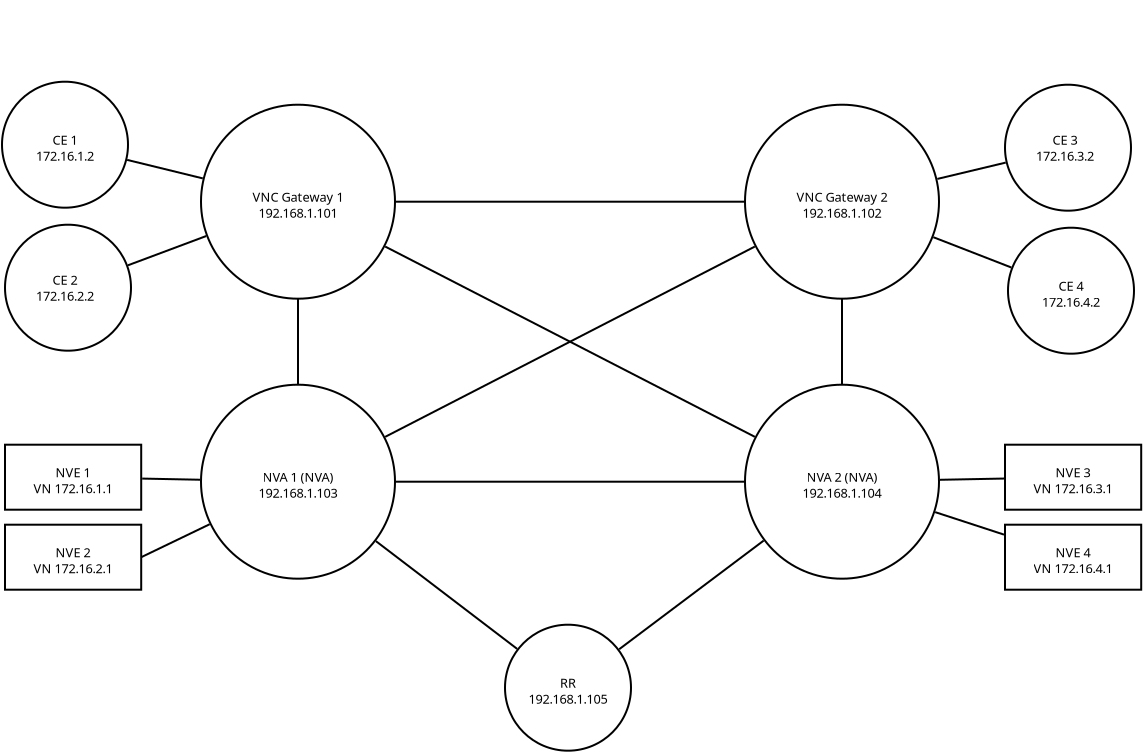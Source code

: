<?xml version="1.0" encoding="UTF-8"?>
<dia:diagram xmlns:dia="http://www.lysator.liu.se/~alla/dia/">
  <dia:layer name="Background" visible="true" active="true">
    <dia:object type="Standard - Text" version="1" id="O0">
      <dia:attribute name="obj_pos">
        <dia:point val="16.55,5.5"/>
      </dia:attribute>
      <dia:attribute name="obj_bb">
        <dia:rectangle val="16.55,4.905;16.55,5.652"/>
      </dia:attribute>
      <dia:attribute name="text">
        <dia:composite type="text">
          <dia:attribute name="string">
            <dia:string>##</dia:string>
          </dia:attribute>
          <dia:attribute name="font">
            <dia:font family="sans" style="0" name="Helvetica"/>
          </dia:attribute>
          <dia:attribute name="height">
            <dia:real val="0.8"/>
          </dia:attribute>
          <dia:attribute name="pos">
            <dia:point val="16.55,5.5"/>
          </dia:attribute>
          <dia:attribute name="color">
            <dia:color val="#000000"/>
          </dia:attribute>
          <dia:attribute name="alignment">
            <dia:enum val="0"/>
          </dia:attribute>
        </dia:composite>
      </dia:attribute>
      <dia:attribute name="valign">
        <dia:enum val="3"/>
      </dia:attribute>
    </dia:object>
    <dia:object type="Standard - Line" version="0" id="O1">
      <dia:attribute name="obj_pos">
        <dia:point val="29.5,14.85"/>
      </dia:attribute>
      <dia:attribute name="obj_bb">
        <dia:rectangle val="29.45,14.8;47.05,14.9"/>
      </dia:attribute>
      <dia:attribute name="conn_endpoints">
        <dia:point val="29.5,14.85"/>
        <dia:point val="47,14.85"/>
      </dia:attribute>
      <dia:attribute name="numcp">
        <dia:int val="1"/>
      </dia:attribute>
      <dia:connections>
        <dia:connection handle="0" to="O31" connection="4"/>
        <dia:connection handle="1" to="O37" connection="3"/>
      </dia:connections>
    </dia:object>
    <dia:object type="Standard - Line" version="0" id="O2">
      <dia:attribute name="obj_pos">
        <dia:point val="29.5,28.85"/>
      </dia:attribute>
      <dia:attribute name="obj_bb">
        <dia:rectangle val="29.45,28.8;47.05,28.9"/>
      </dia:attribute>
      <dia:attribute name="conn_endpoints">
        <dia:point val="29.5,28.85"/>
        <dia:point val="47,28.85"/>
      </dia:attribute>
      <dia:attribute name="numcp">
        <dia:int val="1"/>
      </dia:attribute>
      <dia:connections>
        <dia:connection handle="0" to="O33" connection="4"/>
        <dia:connection handle="1" to="O35" connection="3"/>
      </dia:connections>
    </dia:object>
    <dia:object type="Standard - Line" version="0" id="O3">
      <dia:attribute name="obj_pos">
        <dia:point val="24.65,24"/>
      </dia:attribute>
      <dia:attribute name="obj_bb">
        <dia:rectangle val="24.6,19.65;24.7,24.05"/>
      </dia:attribute>
      <dia:attribute name="conn_endpoints">
        <dia:point val="24.65,24"/>
        <dia:point val="24.65,19.7"/>
      </dia:attribute>
      <dia:attribute name="numcp">
        <dia:int val="1"/>
      </dia:attribute>
      <dia:connections>
        <dia:connection handle="0" to="O33" connection="1"/>
        <dia:connection handle="1" to="O31" connection="6"/>
      </dia:connections>
    </dia:object>
    <dia:object type="Standard - Line" version="0" id="O4">
      <dia:attribute name="obj_pos">
        <dia:point val="51.85,24"/>
      </dia:attribute>
      <dia:attribute name="obj_bb">
        <dia:rectangle val="51.8,19.65;51.9,24.05"/>
      </dia:attribute>
      <dia:attribute name="conn_endpoints">
        <dia:point val="51.85,24"/>
        <dia:point val="51.85,19.7"/>
      </dia:attribute>
      <dia:attribute name="numcp">
        <dia:int val="1"/>
      </dia:attribute>
      <dia:connections>
        <dia:connection handle="0" to="O35" connection="1"/>
        <dia:connection handle="1" to="O37" connection="6"/>
      </dia:connections>
    </dia:object>
    <dia:object type="Standard - Line" version="0" id="O5">
      <dia:attribute name="obj_pos">
        <dia:point val="47.493,26.608"/>
      </dia:attribute>
      <dia:attribute name="obj_bb">
        <dia:rectangle val="28.939,17.025;47.561,26.675"/>
      </dia:attribute>
      <dia:attribute name="conn_endpoints">
        <dia:point val="47.493,26.608"/>
        <dia:point val="29.007,17.092"/>
      </dia:attribute>
      <dia:attribute name="numcp">
        <dia:int val="1"/>
      </dia:attribute>
    </dia:object>
    <dia:object type="Standard - Line" version="0" id="O6">
      <dia:attribute name="obj_pos">
        <dia:point val="29.007,26.608"/>
      </dia:attribute>
      <dia:attribute name="obj_bb">
        <dia:rectangle val="28.939,17.025;47.561,26.675"/>
      </dia:attribute>
      <dia:attribute name="conn_endpoints">
        <dia:point val="29.007,26.608"/>
        <dia:point val="47.493,17.092"/>
      </dia:attribute>
      <dia:attribute name="numcp">
        <dia:int val="1"/>
      </dia:attribute>
    </dia:object>
    <dia:object type="Standard - Line" version="0" id="O7">
      <dia:attribute name="obj_pos">
        <dia:point val="16.859,28.694"/>
      </dia:attribute>
      <dia:attribute name="obj_bb">
        <dia:rectangle val="16.808,28.643;19.803,28.803"/>
      </dia:attribute>
      <dia:attribute name="conn_endpoints">
        <dia:point val="16.859,28.694"/>
        <dia:point val="19.752,28.752"/>
      </dia:attribute>
      <dia:attribute name="numcp">
        <dia:int val="1"/>
      </dia:attribute>
      <dia:connections>
        <dia:connection handle="0" to="O11" connection="8"/>
        <dia:connection handle="1" to="O33" connection="8"/>
      </dia:connections>
    </dia:object>
    <dia:object type="Standard - Line" version="0" id="O8">
      <dia:attribute name="obj_pos">
        <dia:point val="16.81,32.625"/>
      </dia:attribute>
      <dia:attribute name="obj_bb">
        <dia:rectangle val="16.743,30.909;20.302,32.692"/>
      </dia:attribute>
      <dia:attribute name="conn_endpoints">
        <dia:point val="16.81,32.625"/>
        <dia:point val="20.235,30.976"/>
      </dia:attribute>
      <dia:attribute name="numcp">
        <dia:int val="1"/>
      </dia:attribute>
      <dia:connections>
        <dia:connection handle="0" to="O13" connection="4"/>
        <dia:connection handle="1" to="O33" connection="8"/>
      </dia:connections>
    </dia:object>
    <dia:object type="Standard - Line" version="0" id="O9">
      <dia:attribute name="obj_pos">
        <dia:point val="59.951,31.497"/>
      </dia:attribute>
      <dia:attribute name="obj_bb">
        <dia:rectangle val="56.445,30.309;60.014,31.559"/>
      </dia:attribute>
      <dia:attribute name="conn_endpoints">
        <dia:point val="59.951,31.497"/>
        <dia:point val="56.508,30.372"/>
      </dia:attribute>
      <dia:attribute name="numcp">
        <dia:int val="1"/>
      </dia:attribute>
      <dia:connections>
        <dia:connection handle="0" to="O17" connection="8"/>
        <dia:connection handle="1" to="O35" connection="8"/>
      </dia:connections>
    </dia:object>
    <dia:object type="Standard - Line" version="0" id="O10">
      <dia:attribute name="obj_pos">
        <dia:point val="59.951,28.692"/>
      </dia:attribute>
      <dia:attribute name="obj_bb">
        <dia:rectangle val="56.698,28.641;60.002,28.806"/>
      </dia:attribute>
      <dia:attribute name="conn_endpoints">
        <dia:point val="59.951,28.692"/>
        <dia:point val="56.749,28.755"/>
      </dia:attribute>
      <dia:attribute name="numcp">
        <dia:int val="1"/>
      </dia:attribute>
      <dia:connections>
        <dia:connection handle="0" to="O15" connection="8"/>
        <dia:connection handle="1" to="O35" connection="8"/>
      </dia:connections>
    </dia:object>
    <dia:object type="Standard - Box" version="0" id="O11">
      <dia:attribute name="obj_pos">
        <dia:point val="10,27"/>
      </dia:attribute>
      <dia:attribute name="obj_bb">
        <dia:rectangle val="9.95,26.95;16.86,30.3"/>
      </dia:attribute>
      <dia:attribute name="elem_corner">
        <dia:point val="10,27"/>
      </dia:attribute>
      <dia:attribute name="elem_width">
        <dia:real val="6.81"/>
      </dia:attribute>
      <dia:attribute name="elem_height">
        <dia:real val="3.25"/>
      </dia:attribute>
      <dia:attribute name="show_background">
        <dia:boolean val="true"/>
      </dia:attribute>
    </dia:object>
    <dia:object type="Standard - Text" version="1" id="O12">
      <dia:attribute name="obj_pos">
        <dia:point val="13.405,28.625"/>
      </dia:attribute>
      <dia:attribute name="obj_bb">
        <dia:rectangle val="11.186,28.03;15.624,29.578"/>
      </dia:attribute>
      <dia:attribute name="text">
        <dia:composite type="text">
          <dia:attribute name="string">
            <dia:string>#NVE 1
VN 172.16.1.1#</dia:string>
          </dia:attribute>
          <dia:attribute name="font">
            <dia:font family="sans" style="0" name="Helvetica"/>
          </dia:attribute>
          <dia:attribute name="height">
            <dia:real val="0.8"/>
          </dia:attribute>
          <dia:attribute name="pos">
            <dia:point val="13.405,28.625"/>
          </dia:attribute>
          <dia:attribute name="color">
            <dia:color val="#000000"/>
          </dia:attribute>
          <dia:attribute name="alignment">
            <dia:enum val="1"/>
          </dia:attribute>
        </dia:composite>
      </dia:attribute>
      <dia:attribute name="valign">
        <dia:enum val="3"/>
      </dia:attribute>
      <dia:connections>
        <dia:connection handle="0" to="O11" connection="8"/>
      </dia:connections>
    </dia:object>
    <dia:group>
      <dia:object type="Standard - Box" version="0" id="O13">
        <dia:attribute name="obj_pos">
          <dia:point val="10,31"/>
        </dia:attribute>
        <dia:attribute name="obj_bb">
          <dia:rectangle val="9.95,30.95;16.86,34.3"/>
        </dia:attribute>
        <dia:attribute name="elem_corner">
          <dia:point val="10,31"/>
        </dia:attribute>
        <dia:attribute name="elem_width">
          <dia:real val="6.81"/>
        </dia:attribute>
        <dia:attribute name="elem_height">
          <dia:real val="3.25"/>
        </dia:attribute>
        <dia:attribute name="show_background">
          <dia:boolean val="true"/>
        </dia:attribute>
      </dia:object>
      <dia:object type="Standard - Text" version="1" id="O14">
        <dia:attribute name="obj_pos">
          <dia:point val="13.405,32.625"/>
        </dia:attribute>
        <dia:attribute name="obj_bb">
          <dia:rectangle val="11.186,32.03;15.624,33.578"/>
        </dia:attribute>
        <dia:attribute name="text">
          <dia:composite type="text">
            <dia:attribute name="string">
              <dia:string>#NVE 2
VN 172.16.2.1#</dia:string>
            </dia:attribute>
            <dia:attribute name="font">
              <dia:font family="sans" style="0" name="Helvetica"/>
            </dia:attribute>
            <dia:attribute name="height">
              <dia:real val="0.8"/>
            </dia:attribute>
            <dia:attribute name="pos">
              <dia:point val="13.405,32.625"/>
            </dia:attribute>
            <dia:attribute name="color">
              <dia:color val="#000000"/>
            </dia:attribute>
            <dia:attribute name="alignment">
              <dia:enum val="1"/>
            </dia:attribute>
          </dia:composite>
        </dia:attribute>
        <dia:attribute name="valign">
          <dia:enum val="3"/>
        </dia:attribute>
        <dia:connections>
          <dia:connection handle="0" to="O13" connection="8"/>
        </dia:connections>
      </dia:object>
    </dia:group>
    <dia:group>
      <dia:object type="Standard - Box" version="0" id="O15">
        <dia:attribute name="obj_pos">
          <dia:point val="60,27"/>
        </dia:attribute>
        <dia:attribute name="obj_bb">
          <dia:rectangle val="59.95,26.95;66.86,30.3"/>
        </dia:attribute>
        <dia:attribute name="elem_corner">
          <dia:point val="60,27"/>
        </dia:attribute>
        <dia:attribute name="elem_width">
          <dia:real val="6.81"/>
        </dia:attribute>
        <dia:attribute name="elem_height">
          <dia:real val="3.25"/>
        </dia:attribute>
        <dia:attribute name="show_background">
          <dia:boolean val="true"/>
        </dia:attribute>
      </dia:object>
      <dia:object type="Standard - Text" version="1" id="O16">
        <dia:attribute name="obj_pos">
          <dia:point val="63.405,28.625"/>
        </dia:attribute>
        <dia:attribute name="obj_bb">
          <dia:rectangle val="61.186,28.03;65.624,29.578"/>
        </dia:attribute>
        <dia:attribute name="text">
          <dia:composite type="text">
            <dia:attribute name="string">
              <dia:string>#NVE 3
VN 172.16.3.1#</dia:string>
            </dia:attribute>
            <dia:attribute name="font">
              <dia:font family="sans" style="0" name="Helvetica"/>
            </dia:attribute>
            <dia:attribute name="height">
              <dia:real val="0.8"/>
            </dia:attribute>
            <dia:attribute name="pos">
              <dia:point val="63.405,28.625"/>
            </dia:attribute>
            <dia:attribute name="color">
              <dia:color val="#000000"/>
            </dia:attribute>
            <dia:attribute name="alignment">
              <dia:enum val="1"/>
            </dia:attribute>
          </dia:composite>
        </dia:attribute>
        <dia:attribute name="valign">
          <dia:enum val="3"/>
        </dia:attribute>
        <dia:connections>
          <dia:connection handle="0" to="O15" connection="8"/>
        </dia:connections>
      </dia:object>
    </dia:group>
    <dia:group>
      <dia:object type="Standard - Box" version="0" id="O17">
        <dia:attribute name="obj_pos">
          <dia:point val="60,31"/>
        </dia:attribute>
        <dia:attribute name="obj_bb">
          <dia:rectangle val="59.95,30.95;66.86,34.3"/>
        </dia:attribute>
        <dia:attribute name="elem_corner">
          <dia:point val="60,31"/>
        </dia:attribute>
        <dia:attribute name="elem_width">
          <dia:real val="6.81"/>
        </dia:attribute>
        <dia:attribute name="elem_height">
          <dia:real val="3.25"/>
        </dia:attribute>
        <dia:attribute name="show_background">
          <dia:boolean val="true"/>
        </dia:attribute>
      </dia:object>
      <dia:object type="Standard - Text" version="1" id="O18">
        <dia:attribute name="obj_pos">
          <dia:point val="63.405,32.625"/>
        </dia:attribute>
        <dia:attribute name="obj_bb">
          <dia:rectangle val="61.186,32.03;65.624,33.578"/>
        </dia:attribute>
        <dia:attribute name="text">
          <dia:composite type="text">
            <dia:attribute name="string">
              <dia:string>#NVE 4
VN 172.16.4.1#</dia:string>
            </dia:attribute>
            <dia:attribute name="font">
              <dia:font family="sans" style="0" name="Helvetica"/>
            </dia:attribute>
            <dia:attribute name="height">
              <dia:real val="0.8"/>
            </dia:attribute>
            <dia:attribute name="pos">
              <dia:point val="63.405,32.625"/>
            </dia:attribute>
            <dia:attribute name="color">
              <dia:color val="#000000"/>
            </dia:attribute>
            <dia:attribute name="alignment">
              <dia:enum val="1"/>
            </dia:attribute>
          </dia:composite>
        </dia:attribute>
        <dia:attribute name="valign">
          <dia:enum val="3"/>
        </dia:attribute>
        <dia:connections>
          <dia:connection handle="0" to="O17" connection="8"/>
        </dia:connections>
      </dia:object>
    </dia:group>
    <dia:object type="Standard - Line" version="0" id="O19">
      <dia:attribute name="obj_pos">
        <dia:point val="16.107,12.76"/>
      </dia:attribute>
      <dia:attribute name="obj_bb">
        <dia:rectangle val="16.047,12.7;19.951,13.746"/>
      </dia:attribute>
      <dia:attribute name="conn_endpoints">
        <dia:point val="16.107,12.76"/>
        <dia:point val="19.891,13.686"/>
      </dia:attribute>
      <dia:attribute name="numcp">
        <dia:int val="1"/>
      </dia:attribute>
      <dia:connections>
        <dia:connection handle="0" to="O23" connection="8"/>
        <dia:connection handle="1" to="O31" connection="8"/>
      </dia:connections>
    </dia:object>
    <dia:object type="Standard - Line" version="0" id="O20">
      <dia:attribute name="obj_pos">
        <dia:point val="16.148,18.029"/>
      </dia:attribute>
      <dia:attribute name="obj_bb">
        <dia:rectangle val="16.083,16.502;20.125,18.093"/>
      </dia:attribute>
      <dia:attribute name="conn_endpoints">
        <dia:point val="16.148,18.029"/>
        <dia:point val="20.061,16.566"/>
      </dia:attribute>
      <dia:attribute name="numcp">
        <dia:int val="1"/>
      </dia:attribute>
      <dia:connections>
        <dia:connection handle="0" to="O25" connection="8"/>
        <dia:connection handle="1" to="O31" connection="8"/>
      </dia:connections>
    </dia:object>
    <dia:object type="Standard - Line" version="0" id="O21">
      <dia:attribute name="obj_pos">
        <dia:point val="60.037,12.894"/>
      </dia:attribute>
      <dia:attribute name="obj_bb">
        <dia:rectangle val="56.556,12.834;60.098,13.771"/>
      </dia:attribute>
      <dia:attribute name="conn_endpoints">
        <dia:point val="60.037,12.894"/>
        <dia:point val="56.616,13.711"/>
      </dia:attribute>
      <dia:attribute name="numcp">
        <dia:int val="1"/>
      </dia:attribute>
      <dia:connections>
        <dia:connection handle="0" to="O27" connection="8"/>
        <dia:connection handle="1" to="O37" connection="8"/>
      </dia:connections>
    </dia:object>
    <dia:object type="Standard - Line" version="0" id="O22">
      <dia:attribute name="obj_pos">
        <dia:point val="60.319,18.141"/>
      </dia:attribute>
      <dia:attribute name="obj_bb">
        <dia:rectangle val="56.35,16.559;60.383,18.206"/>
      </dia:attribute>
      <dia:attribute name="conn_endpoints">
        <dia:point val="60.319,18.141"/>
        <dia:point val="56.415,16.624"/>
      </dia:attribute>
      <dia:attribute name="numcp">
        <dia:int val="1"/>
      </dia:attribute>
      <dia:connections>
        <dia:connection handle="0" to="O29" connection="8"/>
        <dia:connection handle="1" to="O37" connection="8"/>
      </dia:connections>
    </dia:object>
    <dia:group>
      <dia:object type="Standard - Ellipse" version="0" id="O23">
        <dia:attribute name="obj_pos">
          <dia:point val="9.85,8.85"/>
        </dia:attribute>
        <dia:attribute name="obj_bb">
          <dia:rectangle val="9.8,8.8;16.2,15.2"/>
        </dia:attribute>
        <dia:attribute name="elem_corner">
          <dia:point val="9.85,8.85"/>
        </dia:attribute>
        <dia:attribute name="elem_width">
          <dia:real val="6.3"/>
        </dia:attribute>
        <dia:attribute name="elem_height">
          <dia:real val="6.3"/>
        </dia:attribute>
        <dia:attribute name="aspect">
          <dia:enum val="2"/>
        </dia:attribute>
      </dia:object>
      <dia:object type="Standard - Text" version="1" id="O24">
        <dia:attribute name="obj_pos">
          <dia:point val="13,12"/>
        </dia:attribute>
        <dia:attribute name="obj_bb">
          <dia:rectangle val="11.27,11.405;14.73,12.953"/>
        </dia:attribute>
        <dia:attribute name="text">
          <dia:composite type="text">
            <dia:attribute name="string">
              <dia:string>#CE 1
172.16.1.2#</dia:string>
            </dia:attribute>
            <dia:attribute name="font">
              <dia:font family="sans" style="0" name="Helvetica"/>
            </dia:attribute>
            <dia:attribute name="height">
              <dia:real val="0.8"/>
            </dia:attribute>
            <dia:attribute name="pos">
              <dia:point val="13,12"/>
            </dia:attribute>
            <dia:attribute name="color">
              <dia:color val="#000000"/>
            </dia:attribute>
            <dia:attribute name="alignment">
              <dia:enum val="1"/>
            </dia:attribute>
          </dia:composite>
        </dia:attribute>
        <dia:attribute name="valign">
          <dia:enum val="3"/>
        </dia:attribute>
        <dia:connections>
          <dia:connection handle="0" to="O23" connection="8"/>
        </dia:connections>
      </dia:object>
    </dia:group>
    <dia:group>
      <dia:object type="Standard - Ellipse" version="0" id="O25">
        <dia:attribute name="obj_pos">
          <dia:point val="10,16"/>
        </dia:attribute>
        <dia:attribute name="obj_bb">
          <dia:rectangle val="9.95,15.95;16.35,22.35"/>
        </dia:attribute>
        <dia:attribute name="elem_corner">
          <dia:point val="10,16"/>
        </dia:attribute>
        <dia:attribute name="elem_width">
          <dia:real val="6.3"/>
        </dia:attribute>
        <dia:attribute name="elem_height">
          <dia:real val="6.3"/>
        </dia:attribute>
        <dia:attribute name="aspect">
          <dia:enum val="2"/>
        </dia:attribute>
      </dia:object>
      <dia:object type="Standard - Text" version="1" id="O26">
        <dia:attribute name="obj_pos">
          <dia:point val="13,19"/>
        </dia:attribute>
        <dia:attribute name="obj_bb">
          <dia:rectangle val="11.27,18.405;14.73,19.953"/>
        </dia:attribute>
        <dia:attribute name="text">
          <dia:composite type="text">
            <dia:attribute name="string">
              <dia:string>#CE 2
172.16.2.2#</dia:string>
            </dia:attribute>
            <dia:attribute name="font">
              <dia:font family="sans" style="0" name="Helvetica"/>
            </dia:attribute>
            <dia:attribute name="height">
              <dia:real val="0.8"/>
            </dia:attribute>
            <dia:attribute name="pos">
              <dia:point val="13,19"/>
            </dia:attribute>
            <dia:attribute name="color">
              <dia:color val="#000000"/>
            </dia:attribute>
            <dia:attribute name="alignment">
              <dia:enum val="1"/>
            </dia:attribute>
          </dia:composite>
        </dia:attribute>
        <dia:attribute name="valign">
          <dia:enum val="3"/>
        </dia:attribute>
      </dia:object>
    </dia:group>
    <dia:group>
      <dia:object type="Standard - Ellipse" version="0" id="O27">
        <dia:attribute name="obj_pos">
          <dia:point val="60,9"/>
        </dia:attribute>
        <dia:attribute name="obj_bb">
          <dia:rectangle val="59.95,8.95;66.35,15.35"/>
        </dia:attribute>
        <dia:attribute name="elem_corner">
          <dia:point val="60,9"/>
        </dia:attribute>
        <dia:attribute name="elem_width">
          <dia:real val="6.3"/>
        </dia:attribute>
        <dia:attribute name="elem_height">
          <dia:real val="6.3"/>
        </dia:attribute>
        <dia:attribute name="aspect">
          <dia:enum val="2"/>
        </dia:attribute>
      </dia:object>
      <dia:object type="Standard - Text" version="1" id="O28">
        <dia:attribute name="obj_pos">
          <dia:point val="63,12"/>
        </dia:attribute>
        <dia:attribute name="obj_bb">
          <dia:rectangle val="61.27,11.405;64.73,12.953"/>
        </dia:attribute>
        <dia:attribute name="text">
          <dia:composite type="text">
            <dia:attribute name="string">
              <dia:string>#CE 3
172.16.3.2#</dia:string>
            </dia:attribute>
            <dia:attribute name="font">
              <dia:font family="sans" style="0" name="Helvetica"/>
            </dia:attribute>
            <dia:attribute name="height">
              <dia:real val="0.8"/>
            </dia:attribute>
            <dia:attribute name="pos">
              <dia:point val="63,12"/>
            </dia:attribute>
            <dia:attribute name="color">
              <dia:color val="#000000"/>
            </dia:attribute>
            <dia:attribute name="alignment">
              <dia:enum val="1"/>
            </dia:attribute>
          </dia:composite>
        </dia:attribute>
        <dia:attribute name="valign">
          <dia:enum val="3"/>
        </dia:attribute>
      </dia:object>
    </dia:group>
    <dia:group>
      <dia:object type="Standard - Ellipse" version="0" id="O29">
        <dia:attribute name="obj_pos">
          <dia:point val="60.15,16.15"/>
        </dia:attribute>
        <dia:attribute name="obj_bb">
          <dia:rectangle val="60.1,16.1;66.5,22.5"/>
        </dia:attribute>
        <dia:attribute name="elem_corner">
          <dia:point val="60.15,16.15"/>
        </dia:attribute>
        <dia:attribute name="elem_width">
          <dia:real val="6.3"/>
        </dia:attribute>
        <dia:attribute name="elem_height">
          <dia:real val="6.3"/>
        </dia:attribute>
        <dia:attribute name="aspect">
          <dia:enum val="2"/>
        </dia:attribute>
      </dia:object>
      <dia:object type="Standard - Text" version="1" id="O30">
        <dia:attribute name="obj_pos">
          <dia:point val="63.3,19.3"/>
        </dia:attribute>
        <dia:attribute name="obj_bb">
          <dia:rectangle val="61.57,18.705;65.03,20.253"/>
        </dia:attribute>
        <dia:attribute name="text">
          <dia:composite type="text">
            <dia:attribute name="string">
              <dia:string>#CE 4
172.16.4.2#</dia:string>
            </dia:attribute>
            <dia:attribute name="font">
              <dia:font family="sans" style="0" name="Helvetica"/>
            </dia:attribute>
            <dia:attribute name="height">
              <dia:real val="0.8"/>
            </dia:attribute>
            <dia:attribute name="pos">
              <dia:point val="63.3,19.3"/>
            </dia:attribute>
            <dia:attribute name="color">
              <dia:color val="#000000"/>
            </dia:attribute>
            <dia:attribute name="alignment">
              <dia:enum val="1"/>
            </dia:attribute>
          </dia:composite>
        </dia:attribute>
        <dia:attribute name="valign">
          <dia:enum val="3"/>
        </dia:attribute>
        <dia:connections>
          <dia:connection handle="0" to="O29" connection="8"/>
        </dia:connections>
      </dia:object>
    </dia:group>
    <dia:group>
      <dia:object type="Standard - Ellipse" version="0" id="O31">
        <dia:attribute name="obj_pos">
          <dia:point val="19.8,10"/>
        </dia:attribute>
        <dia:attribute name="obj_bb">
          <dia:rectangle val="19.75,9.95;29.55,19.75"/>
        </dia:attribute>
        <dia:attribute name="elem_corner">
          <dia:point val="19.8,10"/>
        </dia:attribute>
        <dia:attribute name="elem_width">
          <dia:real val="9.7"/>
        </dia:attribute>
        <dia:attribute name="elem_height">
          <dia:real val="9.7"/>
        </dia:attribute>
        <dia:attribute name="aspect">
          <dia:enum val="2"/>
        </dia:attribute>
      </dia:object>
      <dia:object type="Standard - Text" version="1" id="O32">
        <dia:attribute name="obj_pos">
          <dia:point val="24.65,14.85"/>
        </dia:attribute>
        <dia:attribute name="obj_bb">
          <dia:rectangle val="22.15,14.255;27.15,15.803"/>
        </dia:attribute>
        <dia:attribute name="text">
          <dia:composite type="text">
            <dia:attribute name="string">
              <dia:string>#VNC Gateway 1
192.168.1.101#</dia:string>
            </dia:attribute>
            <dia:attribute name="font">
              <dia:font family="sans" style="0" name="Helvetica"/>
            </dia:attribute>
            <dia:attribute name="height">
              <dia:real val="0.8"/>
            </dia:attribute>
            <dia:attribute name="pos">
              <dia:point val="24.65,14.85"/>
            </dia:attribute>
            <dia:attribute name="color">
              <dia:color val="#000000"/>
            </dia:attribute>
            <dia:attribute name="alignment">
              <dia:enum val="1"/>
            </dia:attribute>
          </dia:composite>
        </dia:attribute>
        <dia:attribute name="valign">
          <dia:enum val="3"/>
        </dia:attribute>
        <dia:connections>
          <dia:connection handle="0" to="O31" connection="8"/>
        </dia:connections>
      </dia:object>
    </dia:group>
    <dia:group>
      <dia:object type="Standard - Ellipse" version="0" id="O33">
        <dia:attribute name="obj_pos">
          <dia:point val="19.8,24"/>
        </dia:attribute>
        <dia:attribute name="obj_bb">
          <dia:rectangle val="19.75,23.95;29.55,33.75"/>
        </dia:attribute>
        <dia:attribute name="elem_corner">
          <dia:point val="19.8,24"/>
        </dia:attribute>
        <dia:attribute name="elem_width">
          <dia:real val="9.7"/>
        </dia:attribute>
        <dia:attribute name="elem_height">
          <dia:real val="9.7"/>
        </dia:attribute>
        <dia:attribute name="aspect">
          <dia:enum val="2"/>
        </dia:attribute>
      </dia:object>
      <dia:object type="Standard - Text" version="1" id="O34">
        <dia:attribute name="obj_pos">
          <dia:point val="24.65,28.85"/>
        </dia:attribute>
        <dia:attribute name="obj_bb">
          <dia:rectangle val="21.464,28.255;27.836,29.802"/>
        </dia:attribute>
        <dia:attribute name="text">
          <dia:composite type="text">
            <dia:attribute name="string">
              <dia:string>#NVA 1 (NVA)
192.168.1.103#</dia:string>
            </dia:attribute>
            <dia:attribute name="font">
              <dia:font family="sans" style="0" name="Helvetica"/>
            </dia:attribute>
            <dia:attribute name="height">
              <dia:real val="0.8"/>
            </dia:attribute>
            <dia:attribute name="pos">
              <dia:point val="24.65,28.85"/>
            </dia:attribute>
            <dia:attribute name="color">
              <dia:color val="#000000"/>
            </dia:attribute>
            <dia:attribute name="alignment">
              <dia:enum val="1"/>
            </dia:attribute>
          </dia:composite>
        </dia:attribute>
        <dia:attribute name="valign">
          <dia:enum val="3"/>
        </dia:attribute>
        <dia:connections>
          <dia:connection handle="0" to="O33" connection="8"/>
        </dia:connections>
      </dia:object>
    </dia:group>
    <dia:group>
      <dia:object type="Standard - Ellipse" version="0" id="O35">
        <dia:attribute name="obj_pos">
          <dia:point val="47,24"/>
        </dia:attribute>
        <dia:attribute name="obj_bb">
          <dia:rectangle val="46.95,23.95;56.75,33.75"/>
        </dia:attribute>
        <dia:attribute name="elem_corner">
          <dia:point val="47,24"/>
        </dia:attribute>
        <dia:attribute name="elem_width">
          <dia:real val="9.7"/>
        </dia:attribute>
        <dia:attribute name="elem_height">
          <dia:real val="9.7"/>
        </dia:attribute>
        <dia:attribute name="aspect">
          <dia:enum val="2"/>
        </dia:attribute>
      </dia:object>
      <dia:object type="Standard - Text" version="1" id="O36">
        <dia:attribute name="obj_pos">
          <dia:point val="51.85,28.85"/>
        </dia:attribute>
        <dia:attribute name="obj_bb">
          <dia:rectangle val="48.664,28.255;55.036,29.802"/>
        </dia:attribute>
        <dia:attribute name="text">
          <dia:composite type="text">
            <dia:attribute name="string">
              <dia:string>#NVA 2 (NVA)
192.168.1.104#</dia:string>
            </dia:attribute>
            <dia:attribute name="font">
              <dia:font family="sans" style="0" name="Helvetica"/>
            </dia:attribute>
            <dia:attribute name="height">
              <dia:real val="0.8"/>
            </dia:attribute>
            <dia:attribute name="pos">
              <dia:point val="51.85,28.85"/>
            </dia:attribute>
            <dia:attribute name="color">
              <dia:color val="#000000"/>
            </dia:attribute>
            <dia:attribute name="alignment">
              <dia:enum val="1"/>
            </dia:attribute>
          </dia:composite>
        </dia:attribute>
        <dia:attribute name="valign">
          <dia:enum val="3"/>
        </dia:attribute>
        <dia:connections>
          <dia:connection handle="0" to="O35" connection="8"/>
        </dia:connections>
      </dia:object>
    </dia:group>
    <dia:group>
      <dia:object type="Standard - Ellipse" version="0" id="O37">
        <dia:attribute name="obj_pos">
          <dia:point val="47,10"/>
        </dia:attribute>
        <dia:attribute name="obj_bb">
          <dia:rectangle val="46.95,9.95;56.75,19.75"/>
        </dia:attribute>
        <dia:attribute name="elem_corner">
          <dia:point val="47,10"/>
        </dia:attribute>
        <dia:attribute name="elem_width">
          <dia:real val="9.7"/>
        </dia:attribute>
        <dia:attribute name="elem_height">
          <dia:real val="9.7"/>
        </dia:attribute>
        <dia:attribute name="aspect">
          <dia:enum val="2"/>
        </dia:attribute>
      </dia:object>
      <dia:object type="Standard - Text" version="1" id="O38">
        <dia:attribute name="obj_pos">
          <dia:point val="51.85,14.85"/>
        </dia:attribute>
        <dia:attribute name="obj_bb">
          <dia:rectangle val="49.35,14.255;54.35,15.803"/>
        </dia:attribute>
        <dia:attribute name="text">
          <dia:composite type="text">
            <dia:attribute name="string">
              <dia:string>#VNC Gateway 2
192.168.1.102#</dia:string>
            </dia:attribute>
            <dia:attribute name="font">
              <dia:font family="sans" style="0" name="Helvetica"/>
            </dia:attribute>
            <dia:attribute name="height">
              <dia:real val="0.8"/>
            </dia:attribute>
            <dia:attribute name="pos">
              <dia:point val="51.85,14.85"/>
            </dia:attribute>
            <dia:attribute name="color">
              <dia:color val="#000000"/>
            </dia:attribute>
            <dia:attribute name="alignment">
              <dia:enum val="1"/>
            </dia:attribute>
          </dia:composite>
        </dia:attribute>
        <dia:attribute name="valign">
          <dia:enum val="3"/>
        </dia:attribute>
        <dia:connections>
          <dia:connection handle="0" to="O37" connection="8"/>
        </dia:connections>
      </dia:object>
    </dia:group>
    <dia:group>
      <dia:object type="Standard - Ellipse" version="0" id="O39">
        <dia:attribute name="obj_pos">
          <dia:point val="35,36"/>
        </dia:attribute>
        <dia:attribute name="obj_bb">
          <dia:rectangle val="34.95,35.95;41.35,42.35"/>
        </dia:attribute>
        <dia:attribute name="elem_corner">
          <dia:point val="35,36"/>
        </dia:attribute>
        <dia:attribute name="elem_width">
          <dia:real val="6.3"/>
        </dia:attribute>
        <dia:attribute name="elem_height">
          <dia:real val="6.3"/>
        </dia:attribute>
        <dia:attribute name="aspect">
          <dia:enum val="2"/>
        </dia:attribute>
      </dia:object>
      <dia:object type="Standard - Text" version="1" id="O40">
        <dia:attribute name="obj_pos">
          <dia:point val="38.15,39.15"/>
        </dia:attribute>
        <dia:attribute name="obj_bb">
          <dia:rectangle val="35.809,38.555;40.491,40.102"/>
        </dia:attribute>
        <dia:attribute name="text">
          <dia:composite type="text">
            <dia:attribute name="string">
              <dia:string>#RR
192.168.1.105#</dia:string>
            </dia:attribute>
            <dia:attribute name="font">
              <dia:font family="sans" style="0" name="Helvetica"/>
            </dia:attribute>
            <dia:attribute name="height">
              <dia:real val="0.8"/>
            </dia:attribute>
            <dia:attribute name="pos">
              <dia:point val="38.15,39.15"/>
            </dia:attribute>
            <dia:attribute name="color">
              <dia:color val="#000000"/>
            </dia:attribute>
            <dia:attribute name="alignment">
              <dia:enum val="1"/>
            </dia:attribute>
          </dia:composite>
        </dia:attribute>
        <dia:attribute name="valign">
          <dia:enum val="3"/>
        </dia:attribute>
        <dia:connections>
          <dia:connection handle="0" to="O39" connection="8"/>
        </dia:connections>
      </dia:object>
    </dia:group>
    <dia:object type="Standard - Line" version="0" id="O41">
      <dia:attribute name="obj_pos">
        <dia:point val="40.708,37.227"/>
      </dia:attribute>
      <dia:attribute name="obj_bb">
        <dia:rectangle val="40.637,31.723;48.005,37.297"/>
      </dia:attribute>
      <dia:attribute name="conn_endpoints">
        <dia:point val="40.708,37.227"/>
        <dia:point val="47.935,31.793"/>
      </dia:attribute>
      <dia:attribute name="numcp">
        <dia:int val="1"/>
      </dia:attribute>
      <dia:connections>
        <dia:connection handle="0" to="O39" connection="8"/>
        <dia:connection handle="1" to="O35" connection="8"/>
      </dia:connections>
    </dia:object>
    <dia:object type="Standard - Line" version="0" id="O42">
      <dia:attribute name="obj_pos">
        <dia:point val="35.612,37.214"/>
      </dia:attribute>
      <dia:attribute name="obj_bb">
        <dia:rectangle val="28.472,31.75;35.682,37.284"/>
      </dia:attribute>
      <dia:attribute name="conn_endpoints">
        <dia:point val="35.612,37.214"/>
        <dia:point val="28.543,31.82"/>
      </dia:attribute>
      <dia:attribute name="numcp">
        <dia:int val="1"/>
      </dia:attribute>
      <dia:connections>
        <dia:connection handle="0" to="O39" connection="8"/>
        <dia:connection handle="1" to="O33" connection="8"/>
      </dia:connections>
    </dia:object>
  </dia:layer>
</dia:diagram>
